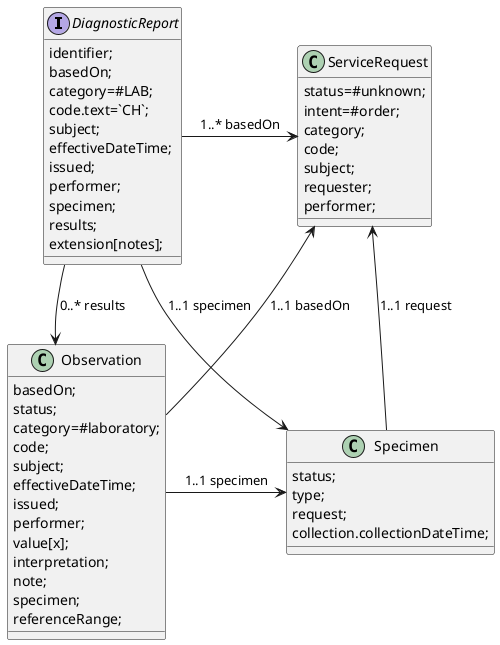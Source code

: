 @startuml
skinparam svgDimensionStyle true

interface DiagnosticReport {
    identifier;
    basedOn;
    category=#LAB;
    code.text=`CH`;
    subject;
    effectiveDateTime;
    issued;
    performer;
    specimen;
    results;
    extension[notes];
}
class ServiceRequest {
    status=#unknown;
    intent=#order;
    category;
    code;
    subject;
    requester;
    performer;
}
class Specimen {
    status;
    type;
    request;
    collection.collectionDateTime;
}
class Observation {
    basedOn;
    status;
    category=#laboratory;
    code;
    subject;
    effectiveDateTime;
    issued;
    performer;
    value[x];
    interpretation;
    note;
    specimen;
    referenceRange;
}

DiagnosticReport -down-> Specimen: 1..1 specimen
Specimen -right-> ServiceRequest: 1..1 request
DiagnosticReport -right-> ServiceRequest: 1..* basedOn
Observation -up-> ServiceRequest: 1..1 basedOn
DiagnosticReport -down-> Observation: 0..* results
Observation -right-> Specimen: 1..1 specimen

@enduml